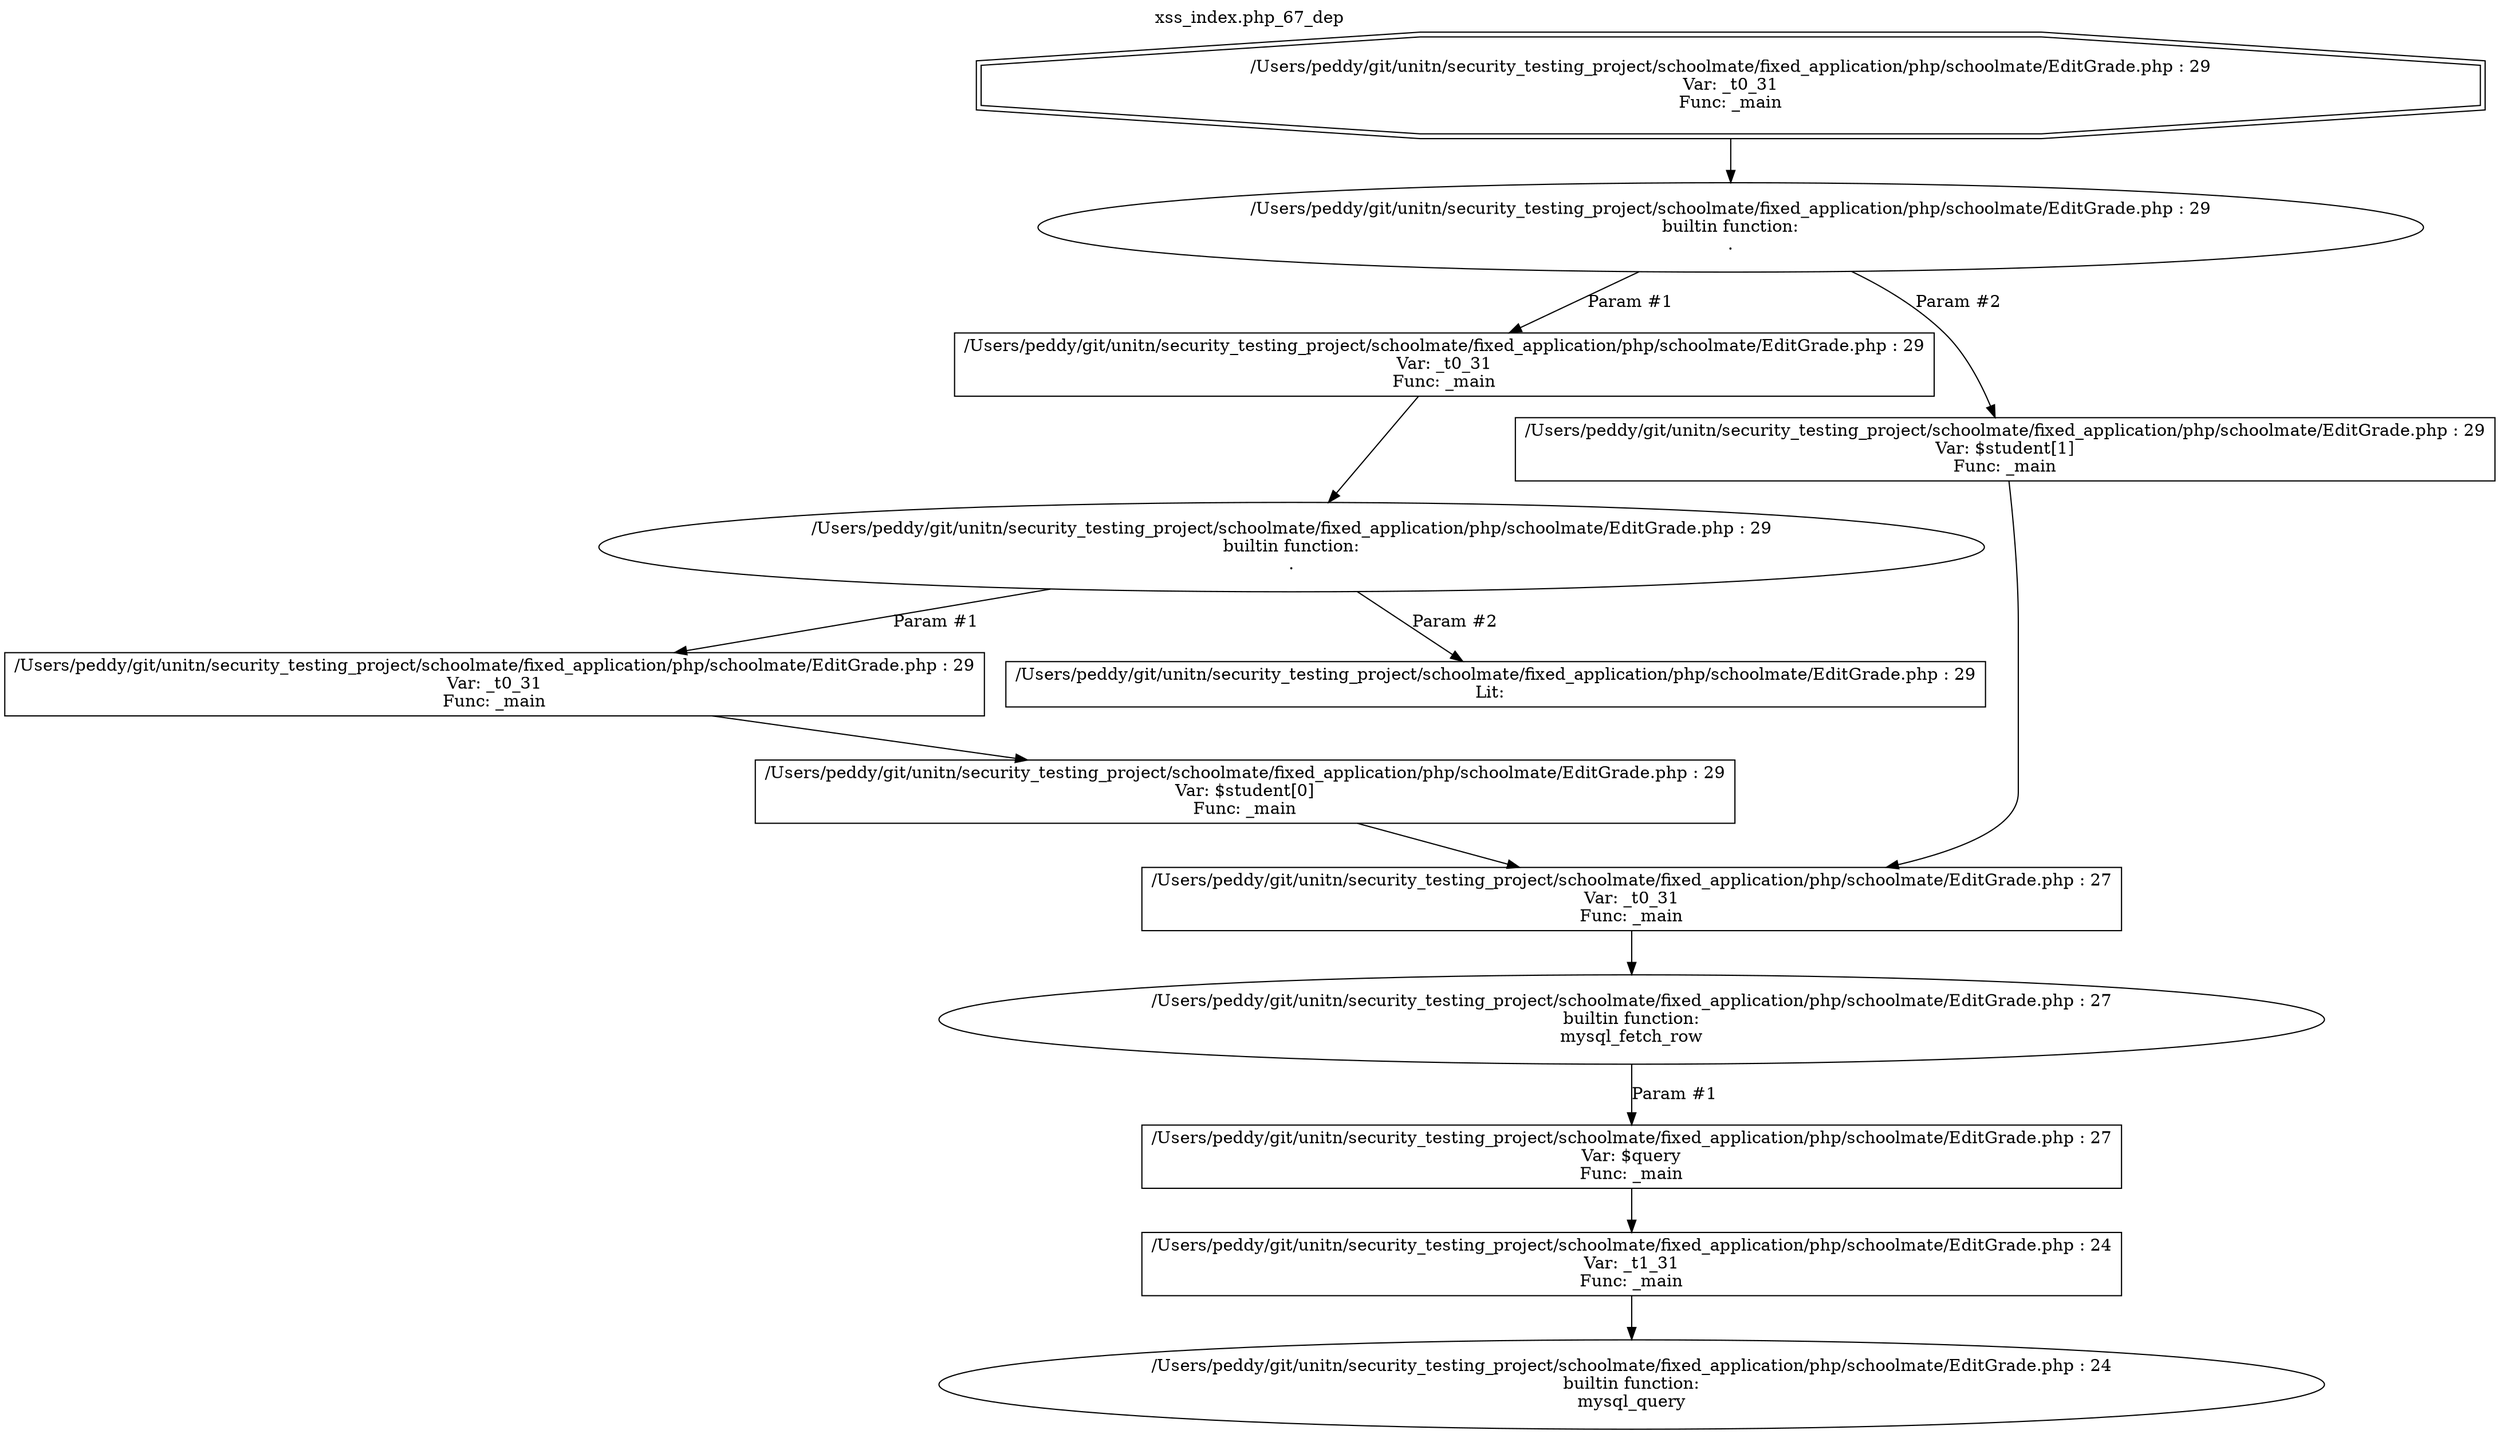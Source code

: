 digraph cfg {
  label="xss_index.php_67_dep";
  labelloc=t;
  n1 [shape=doubleoctagon, label="/Users/peddy/git/unitn/security_testing_project/schoolmate/fixed_application/php/schoolmate/EditGrade.php : 29\nVar: _t0_31\nFunc: _main\n"];
  n2 [shape=ellipse, label="/Users/peddy/git/unitn/security_testing_project/schoolmate/fixed_application/php/schoolmate/EditGrade.php : 29\nbuiltin function:\n.\n"];
  n3 [shape=box, label="/Users/peddy/git/unitn/security_testing_project/schoolmate/fixed_application/php/schoolmate/EditGrade.php : 29\nVar: _t0_31\nFunc: _main\n"];
  n4 [shape=ellipse, label="/Users/peddy/git/unitn/security_testing_project/schoolmate/fixed_application/php/schoolmate/EditGrade.php : 29\nbuiltin function:\n.\n"];
  n5 [shape=box, label="/Users/peddy/git/unitn/security_testing_project/schoolmate/fixed_application/php/schoolmate/EditGrade.php : 29\nVar: _t0_31\nFunc: _main\n"];
  n6 [shape=box, label="/Users/peddy/git/unitn/security_testing_project/schoolmate/fixed_application/php/schoolmate/EditGrade.php : 29\nVar: $student[0]\nFunc: _main\n"];
  n7 [shape=box, label="/Users/peddy/git/unitn/security_testing_project/schoolmate/fixed_application/php/schoolmate/EditGrade.php : 27\nVar: _t0_31\nFunc: _main\n"];
  n8 [shape=ellipse, label="/Users/peddy/git/unitn/security_testing_project/schoolmate/fixed_application/php/schoolmate/EditGrade.php : 27\nbuiltin function:\nmysql_fetch_row\n"];
  n9 [shape=box, label="/Users/peddy/git/unitn/security_testing_project/schoolmate/fixed_application/php/schoolmate/EditGrade.php : 27\nVar: $query\nFunc: _main\n"];
  n10 [shape=box, label="/Users/peddy/git/unitn/security_testing_project/schoolmate/fixed_application/php/schoolmate/EditGrade.php : 24\nVar: _t1_31\nFunc: _main\n"];
  n11 [shape=ellipse, label="/Users/peddy/git/unitn/security_testing_project/schoolmate/fixed_application/php/schoolmate/EditGrade.php : 24\nbuiltin function:\nmysql_query\n"];
  n12 [shape=box, label="/Users/peddy/git/unitn/security_testing_project/schoolmate/fixed_application/php/schoolmate/EditGrade.php : 29\nLit:  \n"];
  n13 [shape=box, label="/Users/peddy/git/unitn/security_testing_project/schoolmate/fixed_application/php/schoolmate/EditGrade.php : 29\nVar: $student[1]\nFunc: _main\n"];
  n1 -> n2;
  n3 -> n4;
  n7 -> n8;
  n10 -> n11;
  n9 -> n10;
  n8 -> n9[label="Param #1"];
  n6 -> n7;
  n5 -> n6;
  n4 -> n5[label="Param #1"];
  n4 -> n12[label="Param #2"];
  n2 -> n3[label="Param #1"];
  n2 -> n13[label="Param #2"];
  n13 -> n7;
}

